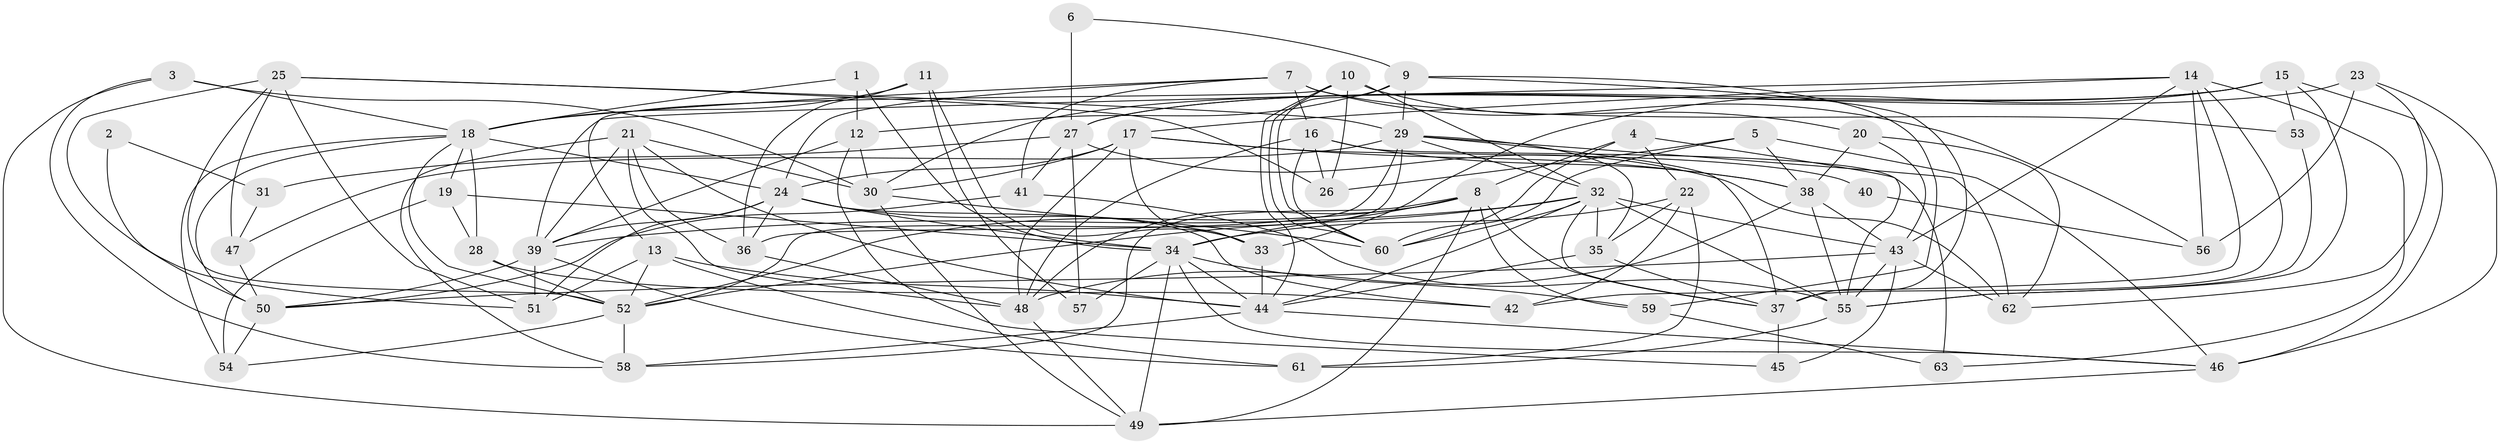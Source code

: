 // original degree distribution, {3: 0.288, 4: 0.272, 5: 0.144, 2: 0.128, 6: 0.136, 7: 0.016, 10: 0.008, 8: 0.008}
// Generated by graph-tools (version 1.1) at 2025/02/03/09/25 03:02:07]
// undirected, 63 vertices, 174 edges
graph export_dot {
graph [start="1"]
  node [color=gray90,style=filled];
  1;
  2;
  3;
  4;
  5;
  6;
  7;
  8;
  9;
  10;
  11;
  12;
  13;
  14;
  15;
  16;
  17;
  18;
  19;
  20;
  21;
  22;
  23;
  24;
  25;
  26;
  27;
  28;
  29;
  30;
  31;
  32;
  33;
  34;
  35;
  36;
  37;
  38;
  39;
  40;
  41;
  42;
  43;
  44;
  45;
  46;
  47;
  48;
  49;
  50;
  51;
  52;
  53;
  54;
  55;
  56;
  57;
  58;
  59;
  60;
  61;
  62;
  63;
  1 -- 12 [weight=1.0];
  1 -- 18 [weight=1.0];
  1 -- 34 [weight=1.0];
  2 -- 31 [weight=1.0];
  2 -- 51 [weight=1.0];
  3 -- 18 [weight=1.0];
  3 -- 30 [weight=1.0];
  3 -- 49 [weight=1.0];
  3 -- 58 [weight=1.0];
  4 -- 8 [weight=1.0];
  4 -- 22 [weight=1.0];
  4 -- 55 [weight=1.0];
  4 -- 60 [weight=1.0];
  5 -- 26 [weight=1.0];
  5 -- 38 [weight=1.0];
  5 -- 46 [weight=1.0];
  5 -- 60 [weight=1.0];
  6 -- 9 [weight=1.0];
  6 -- 27 [weight=2.0];
  7 -- 16 [weight=1.0];
  7 -- 18 [weight=1.0];
  7 -- 24 [weight=1.0];
  7 -- 41 [weight=1.0];
  7 -- 53 [weight=1.0];
  7 -- 56 [weight=2.0];
  8 -- 34 [weight=1.0];
  8 -- 37 [weight=1.0];
  8 -- 48 [weight=1.0];
  8 -- 49 [weight=1.0];
  8 -- 52 [weight=1.0];
  8 -- 58 [weight=1.0];
  8 -- 59 [weight=1.0];
  9 -- 12 [weight=1.0];
  9 -- 29 [weight=1.0];
  9 -- 37 [weight=2.0];
  9 -- 59 [weight=1.0];
  9 -- 60 [weight=1.0];
  10 -- 13 [weight=1.0];
  10 -- 20 [weight=1.0];
  10 -- 26 [weight=1.0];
  10 -- 32 [weight=1.0];
  10 -- 44 [weight=1.0];
  10 -- 60 [weight=1.0];
  11 -- 18 [weight=1.0];
  11 -- 33 [weight=1.0];
  11 -- 36 [weight=1.0];
  11 -- 57 [weight=1.0];
  12 -- 30 [weight=1.0];
  12 -- 39 [weight=1.0];
  12 -- 45 [weight=1.0];
  13 -- 44 [weight=1.0];
  13 -- 51 [weight=1.0];
  13 -- 52 [weight=1.0];
  13 -- 61 [weight=1.0];
  14 -- 17 [weight=1.0];
  14 -- 37 [weight=1.0];
  14 -- 39 [weight=1.0];
  14 -- 42 [weight=1.0];
  14 -- 43 [weight=1.0];
  14 -- 56 [weight=2.0];
  14 -- 63 [weight=2.0];
  15 -- 27 [weight=1.0];
  15 -- 30 [weight=1.0];
  15 -- 33 [weight=1.0];
  15 -- 46 [weight=1.0];
  15 -- 53 [weight=1.0];
  15 -- 55 [weight=1.0];
  16 -- 26 [weight=1.0];
  16 -- 38 [weight=1.0];
  16 -- 48 [weight=1.0];
  16 -- 60 [weight=1.0];
  16 -- 63 [weight=2.0];
  17 -- 24 [weight=1.0];
  17 -- 30 [weight=1.0];
  17 -- 33 [weight=1.0];
  17 -- 38 [weight=1.0];
  17 -- 40 [weight=1.0];
  17 -- 48 [weight=1.0];
  18 -- 19 [weight=1.0];
  18 -- 24 [weight=1.0];
  18 -- 28 [weight=1.0];
  18 -- 50 [weight=1.0];
  18 -- 52 [weight=1.0];
  18 -- 54 [weight=1.0];
  19 -- 28 [weight=1.0];
  19 -- 34 [weight=1.0];
  19 -- 54 [weight=1.0];
  20 -- 38 [weight=1.0];
  20 -- 43 [weight=1.0];
  20 -- 62 [weight=1.0];
  21 -- 30 [weight=1.0];
  21 -- 36 [weight=1.0];
  21 -- 39 [weight=1.0];
  21 -- 44 [weight=1.0];
  21 -- 48 [weight=1.0];
  21 -- 58 [weight=1.0];
  22 -- 34 [weight=2.0];
  22 -- 35 [weight=1.0];
  22 -- 42 [weight=1.0];
  22 -- 61 [weight=1.0];
  23 -- 27 [weight=1.0];
  23 -- 46 [weight=1.0];
  23 -- 56 [weight=1.0];
  23 -- 62 [weight=1.0];
  24 -- 33 [weight=1.0];
  24 -- 34 [weight=1.0];
  24 -- 36 [weight=1.0];
  24 -- 39 [weight=1.0];
  24 -- 42 [weight=1.0];
  24 -- 51 [weight=1.0];
  25 -- 26 [weight=1.0];
  25 -- 29 [weight=1.0];
  25 -- 47 [weight=1.0];
  25 -- 50 [weight=1.0];
  25 -- 51 [weight=1.0];
  25 -- 52 [weight=1.0];
  27 -- 31 [weight=2.0];
  27 -- 41 [weight=1.0];
  27 -- 57 [weight=1.0];
  27 -- 62 [weight=1.0];
  28 -- 42 [weight=1.0];
  28 -- 52 [weight=1.0];
  29 -- 32 [weight=2.0];
  29 -- 35 [weight=1.0];
  29 -- 36 [weight=2.0];
  29 -- 37 [weight=1.0];
  29 -- 47 [weight=1.0];
  29 -- 52 [weight=1.0];
  29 -- 62 [weight=1.0];
  30 -- 49 [weight=1.0];
  30 -- 60 [weight=1.0];
  31 -- 47 [weight=1.0];
  32 -- 35 [weight=2.0];
  32 -- 37 [weight=1.0];
  32 -- 39 [weight=2.0];
  32 -- 43 [weight=1.0];
  32 -- 44 [weight=1.0];
  32 -- 52 [weight=1.0];
  32 -- 55 [weight=1.0];
  32 -- 60 [weight=2.0];
  33 -- 44 [weight=1.0];
  34 -- 44 [weight=1.0];
  34 -- 46 [weight=1.0];
  34 -- 49 [weight=1.0];
  34 -- 57 [weight=1.0];
  34 -- 59 [weight=1.0];
  35 -- 37 [weight=1.0];
  35 -- 44 [weight=1.0];
  36 -- 48 [weight=1.0];
  37 -- 45 [weight=1.0];
  38 -- 43 [weight=1.0];
  38 -- 48 [weight=1.0];
  38 -- 55 [weight=1.0];
  39 -- 50 [weight=1.0];
  39 -- 51 [weight=1.0];
  39 -- 61 [weight=1.0];
  40 -- 56 [weight=1.0];
  41 -- 50 [weight=1.0];
  41 -- 55 [weight=1.0];
  43 -- 45 [weight=1.0];
  43 -- 50 [weight=1.0];
  43 -- 55 [weight=1.0];
  43 -- 62 [weight=2.0];
  44 -- 46 [weight=1.0];
  44 -- 58 [weight=1.0];
  46 -- 49 [weight=1.0];
  47 -- 50 [weight=1.0];
  48 -- 49 [weight=1.0];
  50 -- 54 [weight=1.0];
  52 -- 54 [weight=1.0];
  52 -- 58 [weight=1.0];
  53 -- 55 [weight=1.0];
  55 -- 61 [weight=1.0];
  59 -- 63 [weight=1.0];
}
